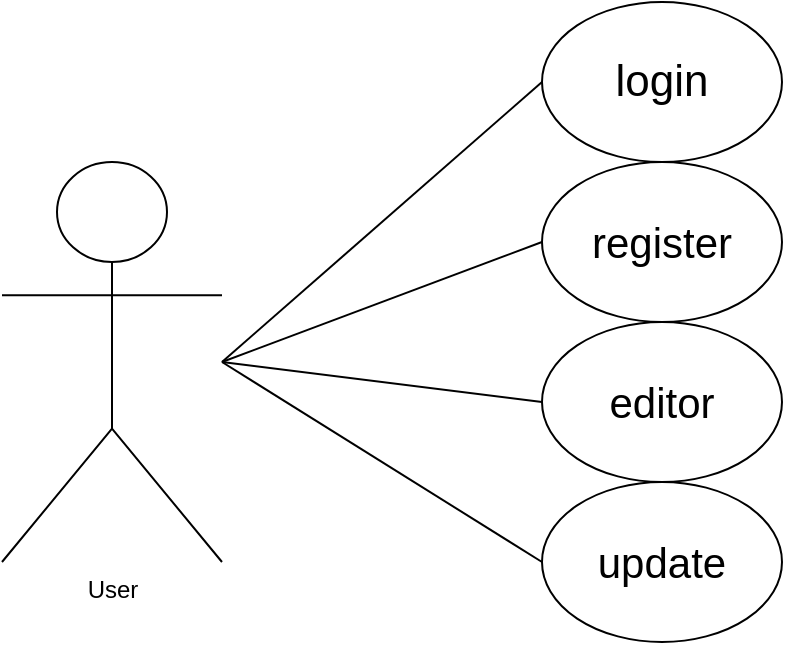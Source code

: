 <mxfile version="18.0.7" type="github">
  <diagram id="l0R2FTp7u14YdD1Jmb8E" name="Page-1">
    <mxGraphModel dx="1083" dy="723" grid="1" gridSize="10" guides="1" tooltips="1" connect="1" arrows="1" fold="1" page="1" pageScale="1" pageWidth="827" pageHeight="1169" math="0" shadow="0">
      <root>
        <mxCell id="0" />
        <mxCell id="1" parent="0" />
        <mxCell id="J1_bKxiU-66GvQUoC37A-1" value="User" style="shape=umlActor;html=1;verticalLabelPosition=bottom;verticalAlign=top;align=center;" parent="1" vertex="1">
          <mxGeometry x="130" y="215" width="110" height="200" as="geometry" />
        </mxCell>
        <mxCell id="J1_bKxiU-66GvQUoC37A-7" value="" style="endArrow=none;html=1;rounded=0;entryX=0;entryY=0.5;entryDx=0;entryDy=0;" parent="1" edge="1" target="J1_bKxiU-66GvQUoC37A-9">
          <mxGeometry width="50" height="50" relative="1" as="geometry">
            <mxPoint x="240" y="315" as="sourcePoint" />
            <mxPoint x="400" y="225" as="targetPoint" />
          </mxGeometry>
        </mxCell>
        <mxCell id="J1_bKxiU-66GvQUoC37A-8" value="" style="endArrow=none;html=1;rounded=0;entryX=0;entryY=0.5;entryDx=0;entryDy=0;" parent="1" target="J1_bKxiU-66GvQUoC37A-11" edge="1">
          <mxGeometry width="50" height="50" relative="1" as="geometry">
            <mxPoint x="240" y="315" as="sourcePoint" />
            <mxPoint x="330" y="305" as="targetPoint" />
          </mxGeometry>
        </mxCell>
        <mxCell id="J1_bKxiU-66GvQUoC37A-9" value="&lt;p&gt;&lt;font style=&quot;font-size: 22px;&quot;&gt;login&lt;/font&gt;&lt;/p&gt;" style="ellipse;whiteSpace=wrap;html=1;fontFamily=Helvetica;" parent="1" vertex="1">
          <mxGeometry x="400" y="135" width="120" height="80" as="geometry" />
        </mxCell>
        <mxCell id="J1_bKxiU-66GvQUoC37A-10" value="&lt;font style=&quot;font-size: 21px;&quot;&gt;register&lt;/font&gt;" style="ellipse;whiteSpace=wrap;html=1;" parent="1" vertex="1">
          <mxGeometry x="400" y="215" width="120" height="80" as="geometry" />
        </mxCell>
        <mxCell id="J1_bKxiU-66GvQUoC37A-11" value="&lt;font style=&quot;font-size: 21px;&quot;&gt;editor&lt;/font&gt;" style="ellipse;whiteSpace=wrap;html=1;" parent="1" vertex="1">
          <mxGeometry x="400" y="295" width="120" height="80" as="geometry" />
        </mxCell>
        <mxCell id="J1_bKxiU-66GvQUoC37A-12" value="" style="endArrow=none;html=1;rounded=0;entryX=0;entryY=0.5;entryDx=0;entryDy=0;" parent="1" target="J1_bKxiU-66GvQUoC37A-10" edge="1">
          <mxGeometry width="50" height="50" relative="1" as="geometry">
            <mxPoint x="240" y="315" as="sourcePoint" />
            <mxPoint x="340" y="375" as="targetPoint" />
          </mxGeometry>
        </mxCell>
        <mxCell id="SfqDeqfomSHRpKHAzfzz-1" value="&lt;span style=&quot;font-size: 21px;&quot;&gt;update&lt;/span&gt;" style="ellipse;whiteSpace=wrap;html=1;" vertex="1" parent="1">
          <mxGeometry x="400" y="375" width="120" height="80" as="geometry" />
        </mxCell>
        <mxCell id="SfqDeqfomSHRpKHAzfzz-2" value="" style="endArrow=none;html=1;rounded=0;fontFamily=Helvetica;fontSize=12;exitX=0;exitY=0.5;exitDx=0;exitDy=0;" edge="1" parent="1" source="SfqDeqfomSHRpKHAzfzz-1">
          <mxGeometry width="50" height="50" relative="1" as="geometry">
            <mxPoint x="390" y="455" as="sourcePoint" />
            <mxPoint x="240" y="315" as="targetPoint" />
          </mxGeometry>
        </mxCell>
      </root>
    </mxGraphModel>
  </diagram>
</mxfile>
